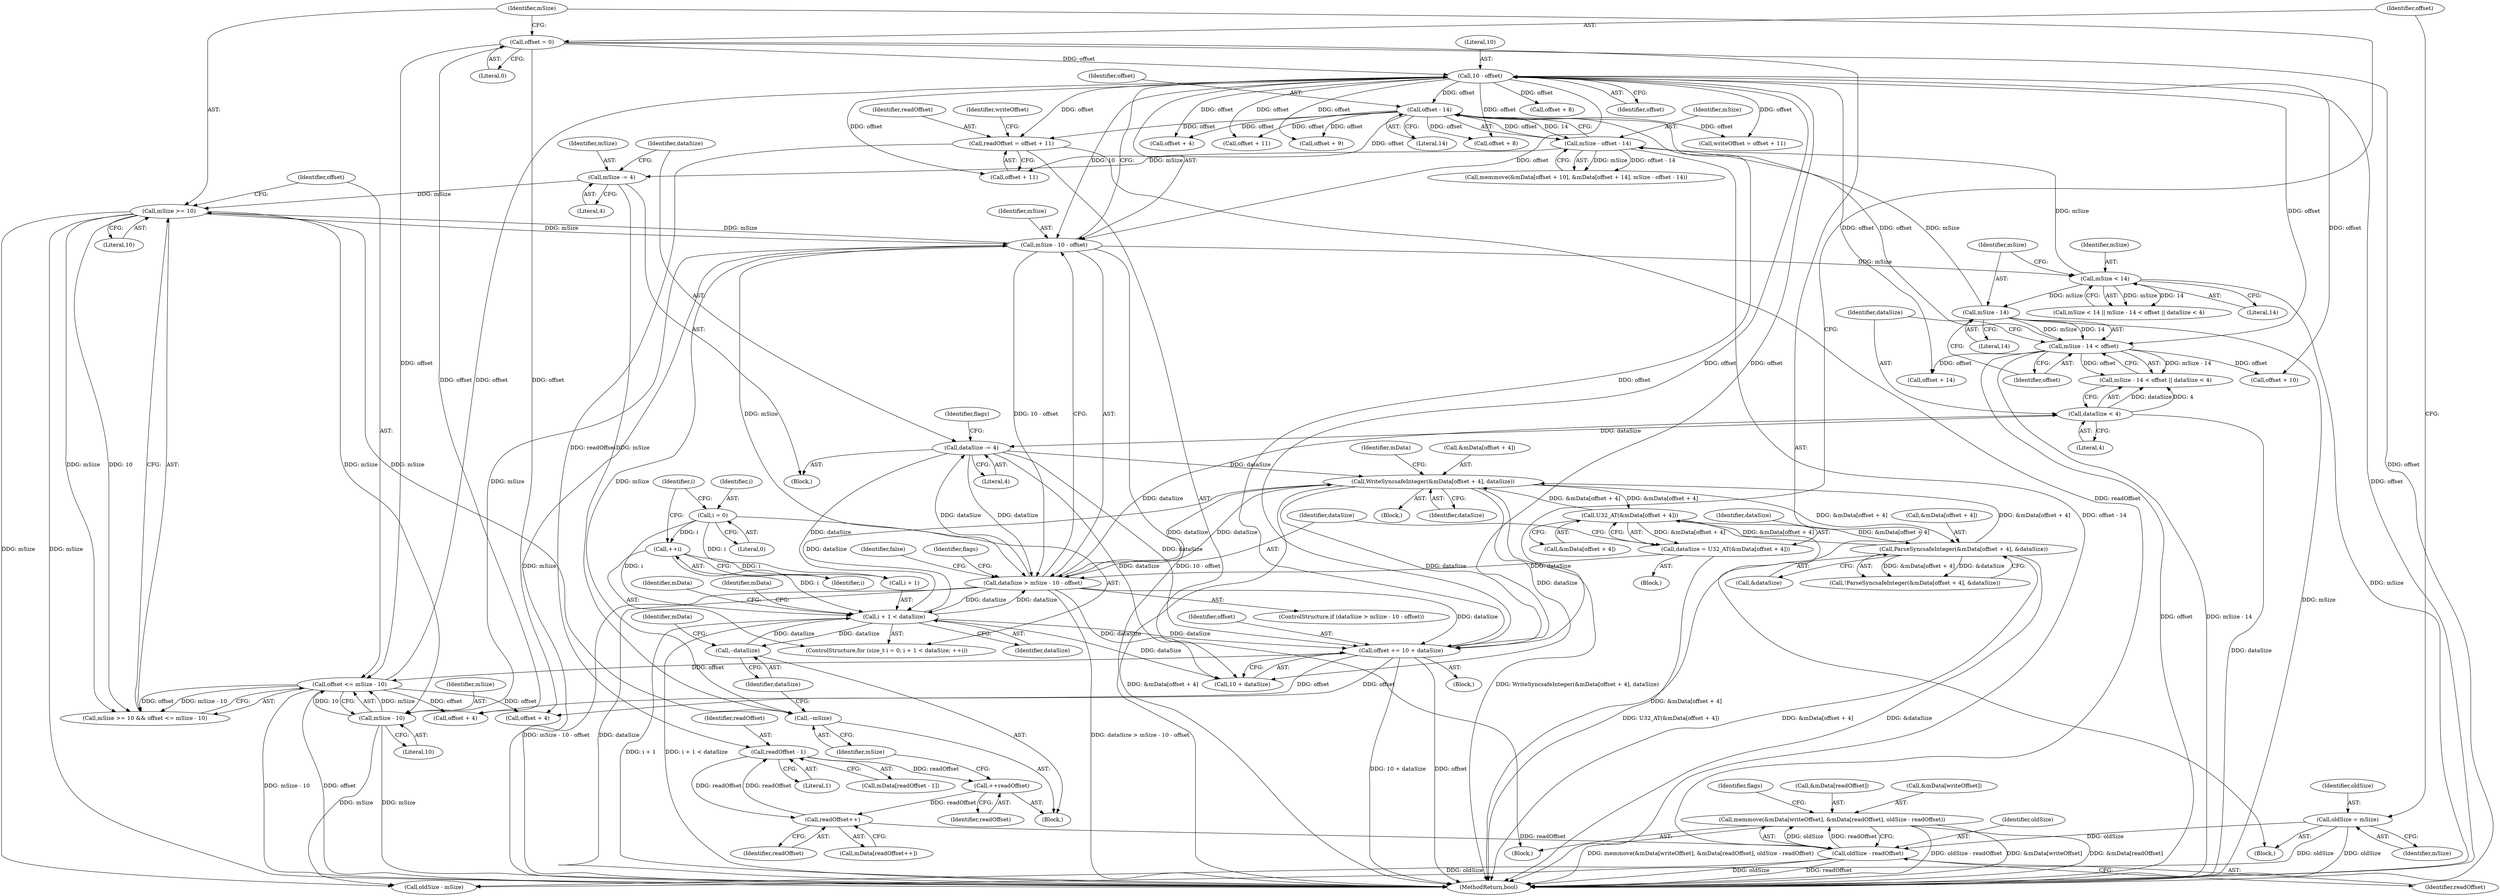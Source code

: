 digraph "0_Android_6f1d990ce0f116a205f467d9eb2082795e33872b@array" {
"1000295" [label="(Call,memmove(&mData[writeOffset], &mData[readOffset], oldSize - readOffset))"];
"1000304" [label="(Call,oldSize - readOffset)"];
"1000104" [label="(Call,oldSize = mSize)"];
"1000293" [label="(Call,readOffset++)"];
"1000280" [label="(Call,++readOffset)"];
"1000270" [label="(Call,readOffset - 1)"];
"1000241" [label="(Call,readOffset = offset + 11)"];
"1000223" [label="(Call,offset - 14)"];
"1000197" [label="(Call,mSize - 14 < offset)"];
"1000198" [label="(Call,mSize - 14)"];
"1000193" [label="(Call,mSize < 14)"];
"1000164" [label="(Call,mSize - 10 - offset)"];
"1000113" [label="(Call,mSize >= 10)"];
"1000226" [label="(Call,mSize -= 4)"];
"1000221" [label="(Call,mSize - offset - 14)"];
"1000282" [label="(Call,--mSize)"];
"1000118" [label="(Call,mSize - 10)"];
"1000166" [label="(Call,10 - offset)"];
"1000116" [label="(Call,offset <= mSize - 10)"];
"1000343" [label="(Call,offset += 10 + dataSize)"];
"1000317" [label="(Call,WriteSyncsafeInteger(&mData[offset + 4], dataSize))"];
"1000139" [label="(Call,U32_AT(&mData[offset + 4]))"];
"1000149" [label="(Call,ParseSyncsafeInteger(&mData[offset + 4], &dataSize))"];
"1000229" [label="(Call,dataSize -= 4)"];
"1000202" [label="(Call,dataSize < 4)"];
"1000162" [label="(Call,dataSize > mSize - 10 - offset)"];
"1000137" [label="(Call,dataSize = U32_AT(&mData[offset + 4]))"];
"1000257" [label="(Call,i + 1 < dataSize)"];
"1000254" [label="(Call,i = 0)"];
"1000262" [label="(Call,++i)"];
"1000284" [label="(Call,--dataSize)"];
"1000108" [label="(Call,offset = 0)"];
"1000241" [label="(Call,readOffset = offset + 11)"];
"1000243" [label="(Call,offset + 11)"];
"1000112" [label="(Call,mSize >= 10 && offset <= mSize - 10)"];
"1000231" [label="(Literal,4)"];
"1000254" [label="(Call,i = 0)"];
"1000269" [label="(Identifier,mData)"];
"1000229" [label="(Call,dataSize -= 4)"];
"1000321" [label="(Call,offset + 4)"];
"1000114" [label="(Identifier,mSize)"];
"1000200" [label="(Literal,14)"];
"1000222" [label="(Identifier,mSize)"];
"1000284" [label="(Call,--dataSize)"];
"1000256" [label="(Literal,0)"];
"1000118" [label="(Call,mSize - 10)"];
"1000163" [label="(Identifier,dataSize)"];
"1000108" [label="(Call,offset = 0)"];
"1000249" [label="(Call,offset + 11)"];
"1000262" [label="(Call,++i)"];
"1000225" [label="(Literal,14)"];
"1000344" [label="(Identifier,offset)"];
"1000283" [label="(Identifier,mSize)"];
"1000171" [label="(Identifier,false)"];
"1000199" [label="(Identifier,mSize)"];
"1000212" [label="(Call,offset + 10)"];
"1000137" [label="(Call,dataSize = U32_AT(&mData[offset + 4]))"];
"1000149" [label="(Call,ParseSyncsafeInteger(&mData[offset + 4], &dataSize))"];
"1000305" [label="(Identifier,oldSize)"];
"1000161" [label="(ControlStructure,if (dataSize > mSize - 10 - offset))"];
"1000228" [label="(Literal,4)"];
"1000337" [label="(Call,offset + 9)"];
"1000259" [label="(Identifier,i)"];
"1000317" [label="(Call,WriteSyncsafeInteger(&mData[offset + 4], dataSize))"];
"1000120" [label="(Literal,10)"];
"1000257" [label="(Call,i + 1 < dataSize)"];
"1000271" [label="(Identifier,readOffset)"];
"1000316" [label="(Block,)"];
"1000343" [label="(Call,offset += 10 + dataSize)"];
"1000328" [label="(Call,offset + 8)"];
"1000242" [label="(Identifier,readOffset)"];
"1000230" [label="(Identifier,dataSize)"];
"1000280" [label="(Call,++readOffset)"];
"1000195" [label="(Literal,14)"];
"1000116" [label="(Call,offset <= mSize - 10)"];
"1000179" [label="(Call,offset + 8)"];
"1000227" [label="(Identifier,mSize)"];
"1000203" [label="(Identifier,dataSize)"];
"1000226" [label="(Call,mSize -= 4)"];
"1000190" [label="(Block,)"];
"1000261" [label="(Identifier,dataSize)"];
"1000138" [label="(Identifier,dataSize)"];
"1000162" [label="(Call,dataSize > mSize - 10 - offset)"];
"1000304" [label="(Call,oldSize - readOffset)"];
"1000202" [label="(Call,dataSize < 4)"];
"1000143" [label="(Call,offset + 4)"];
"1000308" [label="(Identifier,flags)"];
"1000102" [label="(Block,)"];
"1000285" [label="(Identifier,dataSize)"];
"1000247" [label="(Call,writeOffset = offset + 11)"];
"1000291" [label="(Call,mData[readOffset++])"];
"1000117" [label="(Identifier,offset)"];
"1000268" [label="(Call,mData[readOffset - 1])"];
"1000106" [label="(Identifier,mSize)"];
"1000140" [label="(Call,&mData[offset + 4])"];
"1000345" [label="(Call,10 + dataSize)"];
"1000288" [label="(Identifier,mData)"];
"1000139" [label="(Call,U32_AT(&mData[offset + 4]))"];
"1000174" [label="(Identifier,flags)"];
"1000318" [label="(Call,&mData[offset + 4])"];
"1000324" [label="(Identifier,dataSize)"];
"1000148" [label="(Call,!ParseSyncsafeInteger(&mData[offset + 4], &dataSize))"];
"1000270" [label="(Call,readOffset - 1)"];
"1000233" [label="(Identifier,flags)"];
"1000192" [label="(Call,mSize < 14 || mSize - 14 < offset || dataSize < 4)"];
"1000198" [label="(Call,mSize - 14)"];
"1000208" [label="(Call,memmove(&mData[offset + 10], &mData[offset + 14], mSize - offset - 14))"];
"1000109" [label="(Identifier,offset)"];
"1000193" [label="(Call,mSize < 14)"];
"1000306" [label="(Identifier,readOffset)"];
"1000110" [label="(Literal,0)"];
"1000167" [label="(Literal,10)"];
"1000153" [label="(Call,offset + 4)"];
"1000121" [label="(Block,)"];
"1000295" [label="(Call,memmove(&mData[writeOffset], &mData[readOffset], oldSize - readOffset))"];
"1000204" [label="(Literal,4)"];
"1000201" [label="(Identifier,offset)"];
"1000168" [label="(Identifier,offset)"];
"1000272" [label="(Literal,1)"];
"1000298" [label="(Identifier,mData)"];
"1000258" [label="(Call,i + 1)"];
"1000300" [label="(Call,&mData[readOffset])"];
"1000165" [label="(Identifier,mSize)"];
"1000197" [label="(Call,mSize - 14 < offset)"];
"1000281" [label="(Identifier,readOffset)"];
"1000164" [label="(Call,mSize - 10 - offset)"];
"1000223" [label="(Call,offset - 14)"];
"1000296" [label="(Call,&mData[writeOffset])"];
"1000113" [label="(Call,mSize >= 10)"];
"1000263" [label="(Identifier,i)"];
"1000194" [label="(Identifier,mSize)"];
"1000166" [label="(Call,10 - offset)"];
"1000218" [label="(Call,offset + 14)"];
"1000293" [label="(Call,readOffset++)"];
"1000327" [label="(Identifier,mData)"];
"1000248" [label="(Identifier,writeOffset)"];
"1000252" [label="(ControlStructure,for (size_t i = 0; i + 1 < dataSize; ++i))"];
"1000279" [label="(Block,)"];
"1000224" [label="(Identifier,offset)"];
"1000354" [label="(Call,oldSize - mSize)"];
"1000294" [label="(Identifier,readOffset)"];
"1000221" [label="(Call,mSize - offset - 14)"];
"1000150" [label="(Call,&mData[offset + 4])"];
"1000136" [label="(Block,)"];
"1000115" [label="(Literal,10)"];
"1000105" [label="(Identifier,oldSize)"];
"1000282" [label="(Call,--mSize)"];
"1000359" [label="(MethodReturn,bool)"];
"1000104" [label="(Call,oldSize = mSize)"];
"1000156" [label="(Call,&dataSize)"];
"1000196" [label="(Call,mSize - 14 < offset || dataSize < 4)"];
"1000255" [label="(Identifier,i)"];
"1000119" [label="(Identifier,mSize)"];
"1000239" [label="(Block,)"];
"1000295" -> "1000239"  [label="AST: "];
"1000295" -> "1000304"  [label="CFG: "];
"1000296" -> "1000295"  [label="AST: "];
"1000300" -> "1000295"  [label="AST: "];
"1000304" -> "1000295"  [label="AST: "];
"1000308" -> "1000295"  [label="CFG: "];
"1000295" -> "1000359"  [label="DDG: oldSize - readOffset"];
"1000295" -> "1000359"  [label="DDG: &mData[writeOffset]"];
"1000295" -> "1000359"  [label="DDG: &mData[readOffset]"];
"1000295" -> "1000359"  [label="DDG: memmove(&mData[writeOffset], &mData[readOffset], oldSize - readOffset)"];
"1000304" -> "1000295"  [label="DDG: oldSize"];
"1000304" -> "1000295"  [label="DDG: readOffset"];
"1000304" -> "1000306"  [label="CFG: "];
"1000305" -> "1000304"  [label="AST: "];
"1000306" -> "1000304"  [label="AST: "];
"1000304" -> "1000359"  [label="DDG: oldSize"];
"1000304" -> "1000359"  [label="DDG: readOffset"];
"1000104" -> "1000304"  [label="DDG: oldSize"];
"1000293" -> "1000304"  [label="DDG: readOffset"];
"1000241" -> "1000304"  [label="DDG: readOffset"];
"1000304" -> "1000354"  [label="DDG: oldSize"];
"1000104" -> "1000102"  [label="AST: "];
"1000104" -> "1000106"  [label="CFG: "];
"1000105" -> "1000104"  [label="AST: "];
"1000106" -> "1000104"  [label="AST: "];
"1000109" -> "1000104"  [label="CFG: "];
"1000104" -> "1000359"  [label="DDG: oldSize"];
"1000104" -> "1000354"  [label="DDG: oldSize"];
"1000293" -> "1000291"  [label="AST: "];
"1000293" -> "1000294"  [label="CFG: "];
"1000294" -> "1000293"  [label="AST: "];
"1000291" -> "1000293"  [label="CFG: "];
"1000293" -> "1000270"  [label="DDG: readOffset"];
"1000280" -> "1000293"  [label="DDG: readOffset"];
"1000270" -> "1000293"  [label="DDG: readOffset"];
"1000280" -> "1000279"  [label="AST: "];
"1000280" -> "1000281"  [label="CFG: "];
"1000281" -> "1000280"  [label="AST: "];
"1000283" -> "1000280"  [label="CFG: "];
"1000270" -> "1000280"  [label="DDG: readOffset"];
"1000270" -> "1000268"  [label="AST: "];
"1000270" -> "1000272"  [label="CFG: "];
"1000271" -> "1000270"  [label="AST: "];
"1000272" -> "1000270"  [label="AST: "];
"1000268" -> "1000270"  [label="CFG: "];
"1000241" -> "1000270"  [label="DDG: readOffset"];
"1000241" -> "1000239"  [label="AST: "];
"1000241" -> "1000243"  [label="CFG: "];
"1000242" -> "1000241"  [label="AST: "];
"1000243" -> "1000241"  [label="AST: "];
"1000248" -> "1000241"  [label="CFG: "];
"1000223" -> "1000241"  [label="DDG: offset"];
"1000166" -> "1000241"  [label="DDG: offset"];
"1000223" -> "1000221"  [label="AST: "];
"1000223" -> "1000225"  [label="CFG: "];
"1000224" -> "1000223"  [label="AST: "];
"1000225" -> "1000223"  [label="AST: "];
"1000221" -> "1000223"  [label="CFG: "];
"1000223" -> "1000221"  [label="DDG: offset"];
"1000223" -> "1000221"  [label="DDG: 14"];
"1000197" -> "1000223"  [label="DDG: offset"];
"1000166" -> "1000223"  [label="DDG: offset"];
"1000223" -> "1000243"  [label="DDG: offset"];
"1000223" -> "1000247"  [label="DDG: offset"];
"1000223" -> "1000249"  [label="DDG: offset"];
"1000223" -> "1000321"  [label="DDG: offset"];
"1000223" -> "1000328"  [label="DDG: offset"];
"1000223" -> "1000337"  [label="DDG: offset"];
"1000223" -> "1000343"  [label="DDG: offset"];
"1000197" -> "1000196"  [label="AST: "];
"1000197" -> "1000201"  [label="CFG: "];
"1000198" -> "1000197"  [label="AST: "];
"1000201" -> "1000197"  [label="AST: "];
"1000203" -> "1000197"  [label="CFG: "];
"1000196" -> "1000197"  [label="CFG: "];
"1000197" -> "1000359"  [label="DDG: offset"];
"1000197" -> "1000359"  [label="DDG: mSize - 14"];
"1000197" -> "1000196"  [label="DDG: mSize - 14"];
"1000197" -> "1000196"  [label="DDG: offset"];
"1000198" -> "1000197"  [label="DDG: mSize"];
"1000198" -> "1000197"  [label="DDG: 14"];
"1000166" -> "1000197"  [label="DDG: offset"];
"1000197" -> "1000212"  [label="DDG: offset"];
"1000197" -> "1000218"  [label="DDG: offset"];
"1000198" -> "1000200"  [label="CFG: "];
"1000199" -> "1000198"  [label="AST: "];
"1000200" -> "1000198"  [label="AST: "];
"1000201" -> "1000198"  [label="CFG: "];
"1000198" -> "1000359"  [label="DDG: mSize"];
"1000193" -> "1000198"  [label="DDG: mSize"];
"1000198" -> "1000221"  [label="DDG: mSize"];
"1000193" -> "1000192"  [label="AST: "];
"1000193" -> "1000195"  [label="CFG: "];
"1000194" -> "1000193"  [label="AST: "];
"1000195" -> "1000193"  [label="AST: "];
"1000199" -> "1000193"  [label="CFG: "];
"1000192" -> "1000193"  [label="CFG: "];
"1000193" -> "1000359"  [label="DDG: mSize"];
"1000193" -> "1000192"  [label="DDG: mSize"];
"1000193" -> "1000192"  [label="DDG: 14"];
"1000164" -> "1000193"  [label="DDG: mSize"];
"1000193" -> "1000221"  [label="DDG: mSize"];
"1000164" -> "1000162"  [label="AST: "];
"1000164" -> "1000166"  [label="CFG: "];
"1000165" -> "1000164"  [label="AST: "];
"1000166" -> "1000164"  [label="AST: "];
"1000162" -> "1000164"  [label="CFG: "];
"1000164" -> "1000359"  [label="DDG: 10 - offset"];
"1000164" -> "1000359"  [label="DDG: mSize"];
"1000164" -> "1000113"  [label="DDG: mSize"];
"1000164" -> "1000162"  [label="DDG: mSize"];
"1000164" -> "1000162"  [label="DDG: 10 - offset"];
"1000113" -> "1000164"  [label="DDG: mSize"];
"1000118" -> "1000164"  [label="DDG: mSize"];
"1000166" -> "1000164"  [label="DDG: 10"];
"1000166" -> "1000164"  [label="DDG: offset"];
"1000164" -> "1000282"  [label="DDG: mSize"];
"1000113" -> "1000112"  [label="AST: "];
"1000113" -> "1000115"  [label="CFG: "];
"1000114" -> "1000113"  [label="AST: "];
"1000115" -> "1000113"  [label="AST: "];
"1000117" -> "1000113"  [label="CFG: "];
"1000112" -> "1000113"  [label="CFG: "];
"1000113" -> "1000359"  [label="DDG: mSize"];
"1000113" -> "1000112"  [label="DDG: mSize"];
"1000113" -> "1000112"  [label="DDG: 10"];
"1000226" -> "1000113"  [label="DDG: mSize"];
"1000282" -> "1000113"  [label="DDG: mSize"];
"1000113" -> "1000118"  [label="DDG: mSize"];
"1000113" -> "1000354"  [label="DDG: mSize"];
"1000226" -> "1000190"  [label="AST: "];
"1000226" -> "1000228"  [label="CFG: "];
"1000227" -> "1000226"  [label="AST: "];
"1000228" -> "1000226"  [label="AST: "];
"1000230" -> "1000226"  [label="CFG: "];
"1000221" -> "1000226"  [label="DDG: mSize"];
"1000226" -> "1000282"  [label="DDG: mSize"];
"1000221" -> "1000208"  [label="AST: "];
"1000222" -> "1000221"  [label="AST: "];
"1000208" -> "1000221"  [label="CFG: "];
"1000221" -> "1000359"  [label="DDG: offset - 14"];
"1000221" -> "1000208"  [label="DDG: mSize"];
"1000221" -> "1000208"  [label="DDG: offset - 14"];
"1000282" -> "1000279"  [label="AST: "];
"1000282" -> "1000283"  [label="CFG: "];
"1000283" -> "1000282"  [label="AST: "];
"1000285" -> "1000282"  [label="CFG: "];
"1000118" -> "1000116"  [label="AST: "];
"1000118" -> "1000120"  [label="CFG: "];
"1000119" -> "1000118"  [label="AST: "];
"1000120" -> "1000118"  [label="AST: "];
"1000116" -> "1000118"  [label="CFG: "];
"1000118" -> "1000359"  [label="DDG: mSize"];
"1000118" -> "1000116"  [label="DDG: mSize"];
"1000118" -> "1000116"  [label="DDG: 10"];
"1000118" -> "1000354"  [label="DDG: mSize"];
"1000166" -> "1000168"  [label="CFG: "];
"1000167" -> "1000166"  [label="AST: "];
"1000168" -> "1000166"  [label="AST: "];
"1000166" -> "1000359"  [label="DDG: offset"];
"1000116" -> "1000166"  [label="DDG: offset"];
"1000343" -> "1000166"  [label="DDG: offset"];
"1000108" -> "1000166"  [label="DDG: offset"];
"1000166" -> "1000179"  [label="DDG: offset"];
"1000166" -> "1000212"  [label="DDG: offset"];
"1000166" -> "1000218"  [label="DDG: offset"];
"1000166" -> "1000243"  [label="DDG: offset"];
"1000166" -> "1000247"  [label="DDG: offset"];
"1000166" -> "1000249"  [label="DDG: offset"];
"1000166" -> "1000321"  [label="DDG: offset"];
"1000166" -> "1000328"  [label="DDG: offset"];
"1000166" -> "1000337"  [label="DDG: offset"];
"1000166" -> "1000343"  [label="DDG: offset"];
"1000116" -> "1000112"  [label="AST: "];
"1000117" -> "1000116"  [label="AST: "];
"1000112" -> "1000116"  [label="CFG: "];
"1000116" -> "1000359"  [label="DDG: mSize - 10"];
"1000116" -> "1000359"  [label="DDG: offset"];
"1000116" -> "1000112"  [label="DDG: offset"];
"1000116" -> "1000112"  [label="DDG: mSize - 10"];
"1000343" -> "1000116"  [label="DDG: offset"];
"1000108" -> "1000116"  [label="DDG: offset"];
"1000116" -> "1000143"  [label="DDG: offset"];
"1000116" -> "1000153"  [label="DDG: offset"];
"1000343" -> "1000121"  [label="AST: "];
"1000343" -> "1000345"  [label="CFG: "];
"1000344" -> "1000343"  [label="AST: "];
"1000345" -> "1000343"  [label="AST: "];
"1000114" -> "1000343"  [label="CFG: "];
"1000343" -> "1000359"  [label="DDG: offset"];
"1000343" -> "1000359"  [label="DDG: 10 + dataSize"];
"1000343" -> "1000143"  [label="DDG: offset"];
"1000343" -> "1000153"  [label="DDG: offset"];
"1000317" -> "1000343"  [label="DDG: dataSize"];
"1000229" -> "1000343"  [label="DDG: dataSize"];
"1000257" -> "1000343"  [label="DDG: dataSize"];
"1000162" -> "1000343"  [label="DDG: dataSize"];
"1000317" -> "1000316"  [label="AST: "];
"1000317" -> "1000324"  [label="CFG: "];
"1000318" -> "1000317"  [label="AST: "];
"1000324" -> "1000317"  [label="AST: "];
"1000327" -> "1000317"  [label="CFG: "];
"1000317" -> "1000359"  [label="DDG: &mData[offset + 4]"];
"1000317" -> "1000359"  [label="DDG: WriteSyncsafeInteger(&mData[offset + 4], dataSize)"];
"1000317" -> "1000139"  [label="DDG: &mData[offset + 4]"];
"1000317" -> "1000149"  [label="DDG: &mData[offset + 4]"];
"1000317" -> "1000162"  [label="DDG: dataSize"];
"1000139" -> "1000317"  [label="DDG: &mData[offset + 4]"];
"1000149" -> "1000317"  [label="DDG: &mData[offset + 4]"];
"1000229" -> "1000317"  [label="DDG: dataSize"];
"1000257" -> "1000317"  [label="DDG: dataSize"];
"1000162" -> "1000317"  [label="DDG: dataSize"];
"1000317" -> "1000345"  [label="DDG: dataSize"];
"1000139" -> "1000137"  [label="AST: "];
"1000139" -> "1000140"  [label="CFG: "];
"1000140" -> "1000139"  [label="AST: "];
"1000137" -> "1000139"  [label="CFG: "];
"1000139" -> "1000359"  [label="DDG: &mData[offset + 4]"];
"1000139" -> "1000137"  [label="DDG: &mData[offset + 4]"];
"1000149" -> "1000139"  [label="DDG: &mData[offset + 4]"];
"1000139" -> "1000149"  [label="DDG: &mData[offset + 4]"];
"1000149" -> "1000148"  [label="AST: "];
"1000149" -> "1000156"  [label="CFG: "];
"1000150" -> "1000149"  [label="AST: "];
"1000156" -> "1000149"  [label="AST: "];
"1000148" -> "1000149"  [label="CFG: "];
"1000149" -> "1000359"  [label="DDG: &mData[offset + 4]"];
"1000149" -> "1000359"  [label="DDG: &dataSize"];
"1000149" -> "1000148"  [label="DDG: &mData[offset + 4]"];
"1000149" -> "1000148"  [label="DDG: &dataSize"];
"1000229" -> "1000190"  [label="AST: "];
"1000229" -> "1000231"  [label="CFG: "];
"1000230" -> "1000229"  [label="AST: "];
"1000231" -> "1000229"  [label="AST: "];
"1000233" -> "1000229"  [label="CFG: "];
"1000229" -> "1000162"  [label="DDG: dataSize"];
"1000202" -> "1000229"  [label="DDG: dataSize"];
"1000162" -> "1000229"  [label="DDG: dataSize"];
"1000229" -> "1000257"  [label="DDG: dataSize"];
"1000229" -> "1000345"  [label="DDG: dataSize"];
"1000202" -> "1000196"  [label="AST: "];
"1000202" -> "1000204"  [label="CFG: "];
"1000203" -> "1000202"  [label="AST: "];
"1000204" -> "1000202"  [label="AST: "];
"1000196" -> "1000202"  [label="CFG: "];
"1000202" -> "1000359"  [label="DDG: dataSize"];
"1000202" -> "1000196"  [label="DDG: dataSize"];
"1000202" -> "1000196"  [label="DDG: 4"];
"1000162" -> "1000202"  [label="DDG: dataSize"];
"1000162" -> "1000161"  [label="AST: "];
"1000163" -> "1000162"  [label="AST: "];
"1000171" -> "1000162"  [label="CFG: "];
"1000174" -> "1000162"  [label="CFG: "];
"1000162" -> "1000359"  [label="DDG: mSize - 10 - offset"];
"1000162" -> "1000359"  [label="DDG: dataSize"];
"1000162" -> "1000359"  [label="DDG: dataSize > mSize - 10 - offset"];
"1000137" -> "1000162"  [label="DDG: dataSize"];
"1000257" -> "1000162"  [label="DDG: dataSize"];
"1000162" -> "1000257"  [label="DDG: dataSize"];
"1000162" -> "1000345"  [label="DDG: dataSize"];
"1000137" -> "1000136"  [label="AST: "];
"1000138" -> "1000137"  [label="AST: "];
"1000163" -> "1000137"  [label="CFG: "];
"1000137" -> "1000359"  [label="DDG: U32_AT(&mData[offset + 4])"];
"1000257" -> "1000252"  [label="AST: "];
"1000257" -> "1000261"  [label="CFG: "];
"1000258" -> "1000257"  [label="AST: "];
"1000261" -> "1000257"  [label="AST: "];
"1000269" -> "1000257"  [label="CFG: "];
"1000298" -> "1000257"  [label="CFG: "];
"1000257" -> "1000359"  [label="DDG: i + 1"];
"1000257" -> "1000359"  [label="DDG: i + 1 < dataSize"];
"1000254" -> "1000257"  [label="DDG: i"];
"1000262" -> "1000257"  [label="DDG: i"];
"1000284" -> "1000257"  [label="DDG: dataSize"];
"1000257" -> "1000284"  [label="DDG: dataSize"];
"1000257" -> "1000345"  [label="DDG: dataSize"];
"1000254" -> "1000252"  [label="AST: "];
"1000254" -> "1000256"  [label="CFG: "];
"1000255" -> "1000254"  [label="AST: "];
"1000256" -> "1000254"  [label="AST: "];
"1000259" -> "1000254"  [label="CFG: "];
"1000254" -> "1000258"  [label="DDG: i"];
"1000254" -> "1000262"  [label="DDG: i"];
"1000262" -> "1000252"  [label="AST: "];
"1000262" -> "1000263"  [label="CFG: "];
"1000263" -> "1000262"  [label="AST: "];
"1000259" -> "1000262"  [label="CFG: "];
"1000262" -> "1000258"  [label="DDG: i"];
"1000284" -> "1000279"  [label="AST: "];
"1000284" -> "1000285"  [label="CFG: "];
"1000285" -> "1000284"  [label="AST: "];
"1000288" -> "1000284"  [label="CFG: "];
"1000108" -> "1000102"  [label="AST: "];
"1000108" -> "1000110"  [label="CFG: "];
"1000109" -> "1000108"  [label="AST: "];
"1000110" -> "1000108"  [label="AST: "];
"1000114" -> "1000108"  [label="CFG: "];
"1000108" -> "1000359"  [label="DDG: offset"];
"1000108" -> "1000143"  [label="DDG: offset"];
"1000108" -> "1000153"  [label="DDG: offset"];
}
